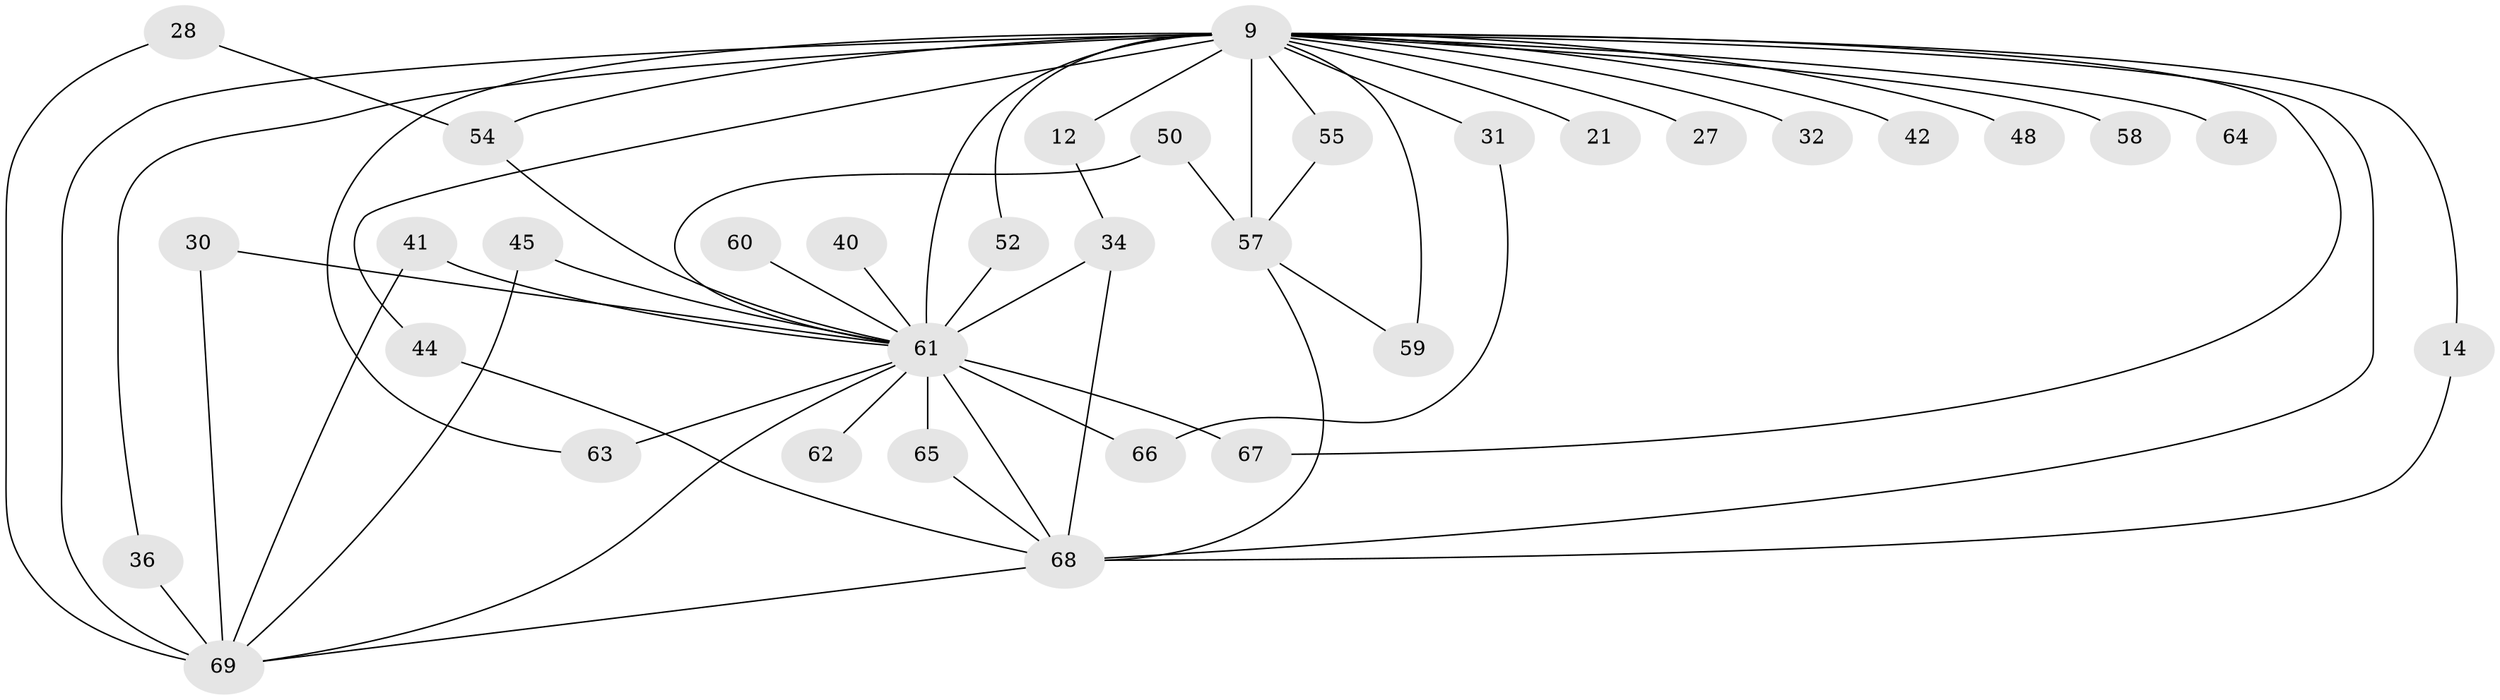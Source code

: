 // original degree distribution, {27: 0.014492753623188406, 22: 0.028985507246376812, 14: 0.014492753623188406, 11: 0.014492753623188406, 18: 0.014492753623188406, 13: 0.028985507246376812, 21: 0.014492753623188406, 19: 0.014492753623188406, 3: 0.2028985507246377, 5: 0.014492753623188406, 2: 0.5797101449275363, 7: 0.014492753623188406, 4: 0.043478260869565216}
// Generated by graph-tools (version 1.1) at 2025/45/03/09/25 04:45:09]
// undirected, 34 vertices, 55 edges
graph export_dot {
graph [start="1"]
  node [color=gray90,style=filled];
  9 [super="+5+6"];
  12;
  14;
  21;
  27 [super="+20"];
  28;
  30;
  31 [super="+26"];
  32 [super="+24"];
  34 [super="+23+29"];
  36;
  40;
  41 [super="+11"];
  42;
  44;
  45;
  48;
  50;
  52 [super="+17"];
  54 [super="+22"];
  55;
  57 [super="+51+33+19+46+53+56"];
  58;
  59;
  60;
  61 [super="+35+16+43+38+39+47"];
  62;
  63;
  64;
  65;
  66;
  67;
  68 [super="+49+10"];
  69 [super="+15+7"];
  9 -- 36;
  9 -- 44;
  9 -- 48 [weight=2];
  9 -- 54 [weight=3];
  9 -- 58 [weight=2];
  9 -- 64 [weight=2];
  9 -- 67;
  9 -- 21 [weight=2];
  9 -- 31 [weight=3];
  9 -- 32 [weight=3];
  9 -- 69 [weight=9];
  9 -- 68 [weight=9];
  9 -- 61 [weight=14];
  9 -- 57 [weight=8];
  9 -- 12 [weight=2];
  9 -- 14;
  9 -- 27 [weight=2];
  9 -- 42;
  9 -- 52;
  9 -- 55;
  9 -- 59;
  9 -- 63;
  12 -- 34;
  14 -- 68;
  28 -- 69;
  28 -- 54;
  30 -- 69;
  30 -- 61;
  31 -- 66;
  34 -- 68 [weight=2];
  34 -- 61;
  36 -- 69;
  40 -- 61 [weight=2];
  41 -- 69;
  41 -- 61 [weight=2];
  44 -- 68;
  45 -- 69;
  45 -- 61;
  50 -- 61;
  50 -- 57;
  52 -- 61;
  54 -- 61;
  55 -- 57;
  57 -- 68 [weight=2];
  57 -- 59;
  60 -- 61;
  61 -- 68 [weight=6];
  61 -- 65;
  61 -- 66;
  61 -- 67;
  61 -- 69 [weight=5];
  61 -- 62 [weight=2];
  61 -- 63;
  65 -- 68;
  68 -- 69 [weight=4];
}
